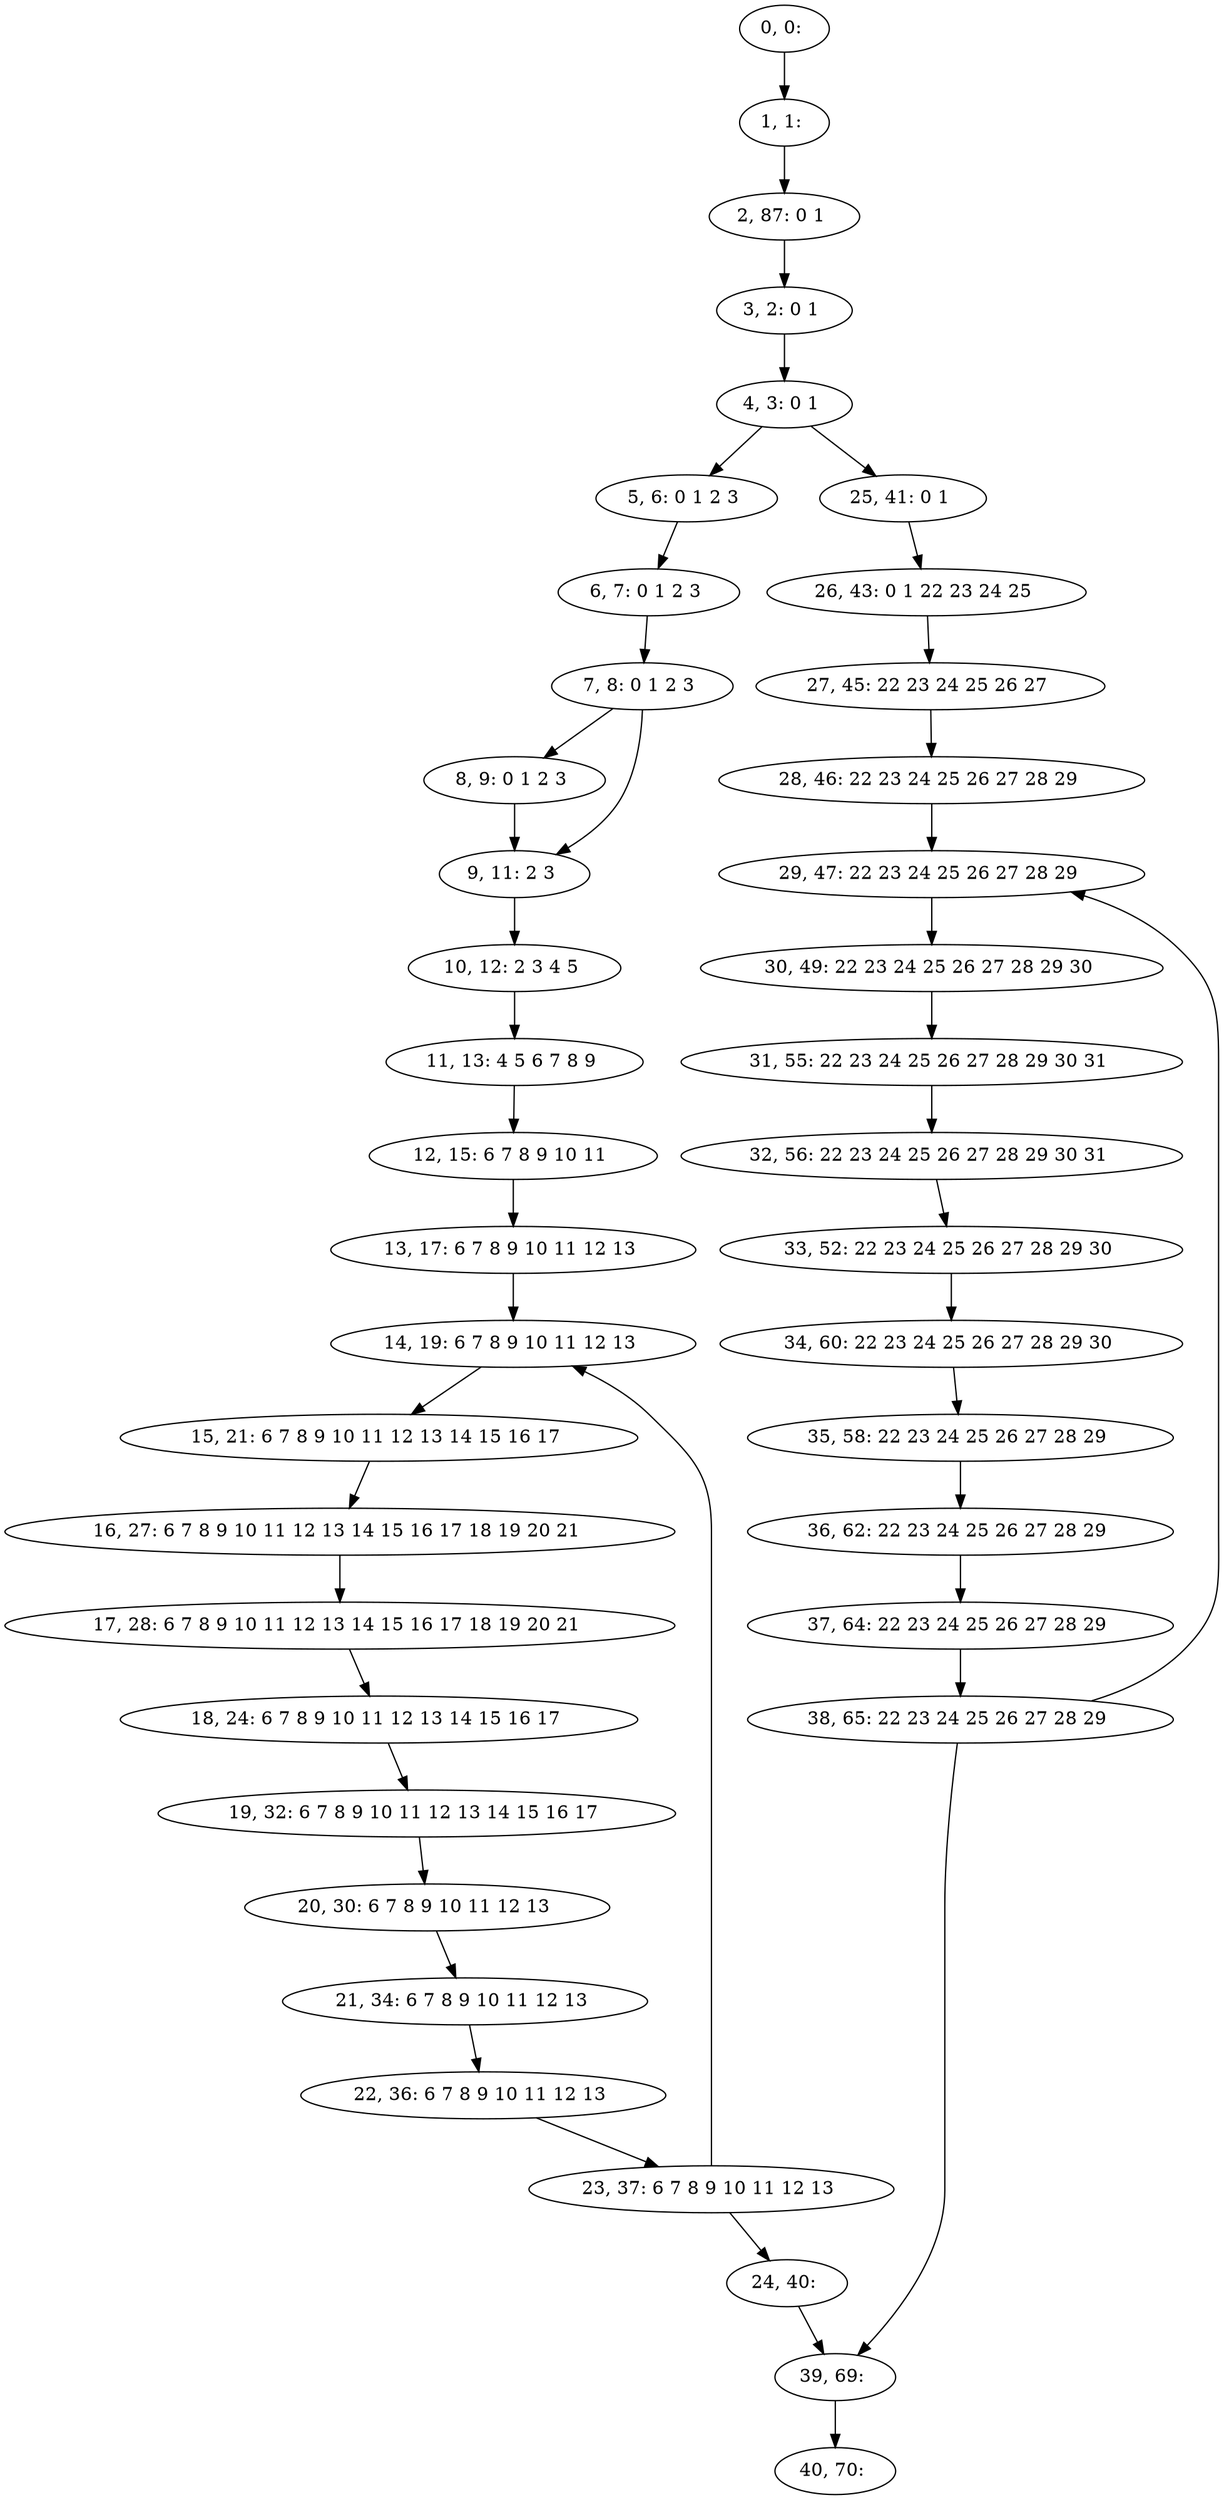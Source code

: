digraph G {
0[label="0, 0: "];
1[label="1, 1: "];
2[label="2, 87: 0 1 "];
3[label="3, 2: 0 1 "];
4[label="4, 3: 0 1 "];
5[label="5, 6: 0 1 2 3 "];
6[label="6, 7: 0 1 2 3 "];
7[label="7, 8: 0 1 2 3 "];
8[label="8, 9: 0 1 2 3 "];
9[label="9, 11: 2 3 "];
10[label="10, 12: 2 3 4 5 "];
11[label="11, 13: 4 5 6 7 8 9 "];
12[label="12, 15: 6 7 8 9 10 11 "];
13[label="13, 17: 6 7 8 9 10 11 12 13 "];
14[label="14, 19: 6 7 8 9 10 11 12 13 "];
15[label="15, 21: 6 7 8 9 10 11 12 13 14 15 16 17 "];
16[label="16, 27: 6 7 8 9 10 11 12 13 14 15 16 17 18 19 20 21 "];
17[label="17, 28: 6 7 8 9 10 11 12 13 14 15 16 17 18 19 20 21 "];
18[label="18, 24: 6 7 8 9 10 11 12 13 14 15 16 17 "];
19[label="19, 32: 6 7 8 9 10 11 12 13 14 15 16 17 "];
20[label="20, 30: 6 7 8 9 10 11 12 13 "];
21[label="21, 34: 6 7 8 9 10 11 12 13 "];
22[label="22, 36: 6 7 8 9 10 11 12 13 "];
23[label="23, 37: 6 7 8 9 10 11 12 13 "];
24[label="24, 40: "];
25[label="25, 41: 0 1 "];
26[label="26, 43: 0 1 22 23 24 25 "];
27[label="27, 45: 22 23 24 25 26 27 "];
28[label="28, 46: 22 23 24 25 26 27 28 29 "];
29[label="29, 47: 22 23 24 25 26 27 28 29 "];
30[label="30, 49: 22 23 24 25 26 27 28 29 30 "];
31[label="31, 55: 22 23 24 25 26 27 28 29 30 31 "];
32[label="32, 56: 22 23 24 25 26 27 28 29 30 31 "];
33[label="33, 52: 22 23 24 25 26 27 28 29 30 "];
34[label="34, 60: 22 23 24 25 26 27 28 29 30 "];
35[label="35, 58: 22 23 24 25 26 27 28 29 "];
36[label="36, 62: 22 23 24 25 26 27 28 29 "];
37[label="37, 64: 22 23 24 25 26 27 28 29 "];
38[label="38, 65: 22 23 24 25 26 27 28 29 "];
39[label="39, 69: "];
40[label="40, 70: "];
0->1 ;
1->2 ;
2->3 ;
3->4 ;
4->5 ;
4->25 ;
5->6 ;
6->7 ;
7->8 ;
7->9 ;
8->9 ;
9->10 ;
10->11 ;
11->12 ;
12->13 ;
13->14 ;
14->15 ;
15->16 ;
16->17 ;
17->18 ;
18->19 ;
19->20 ;
20->21 ;
21->22 ;
22->23 ;
23->24 ;
23->14 ;
24->39 ;
25->26 ;
26->27 ;
27->28 ;
28->29 ;
29->30 ;
30->31 ;
31->32 ;
32->33 ;
33->34 ;
34->35 ;
35->36 ;
36->37 ;
37->38 ;
38->39 ;
38->29 ;
39->40 ;
}
